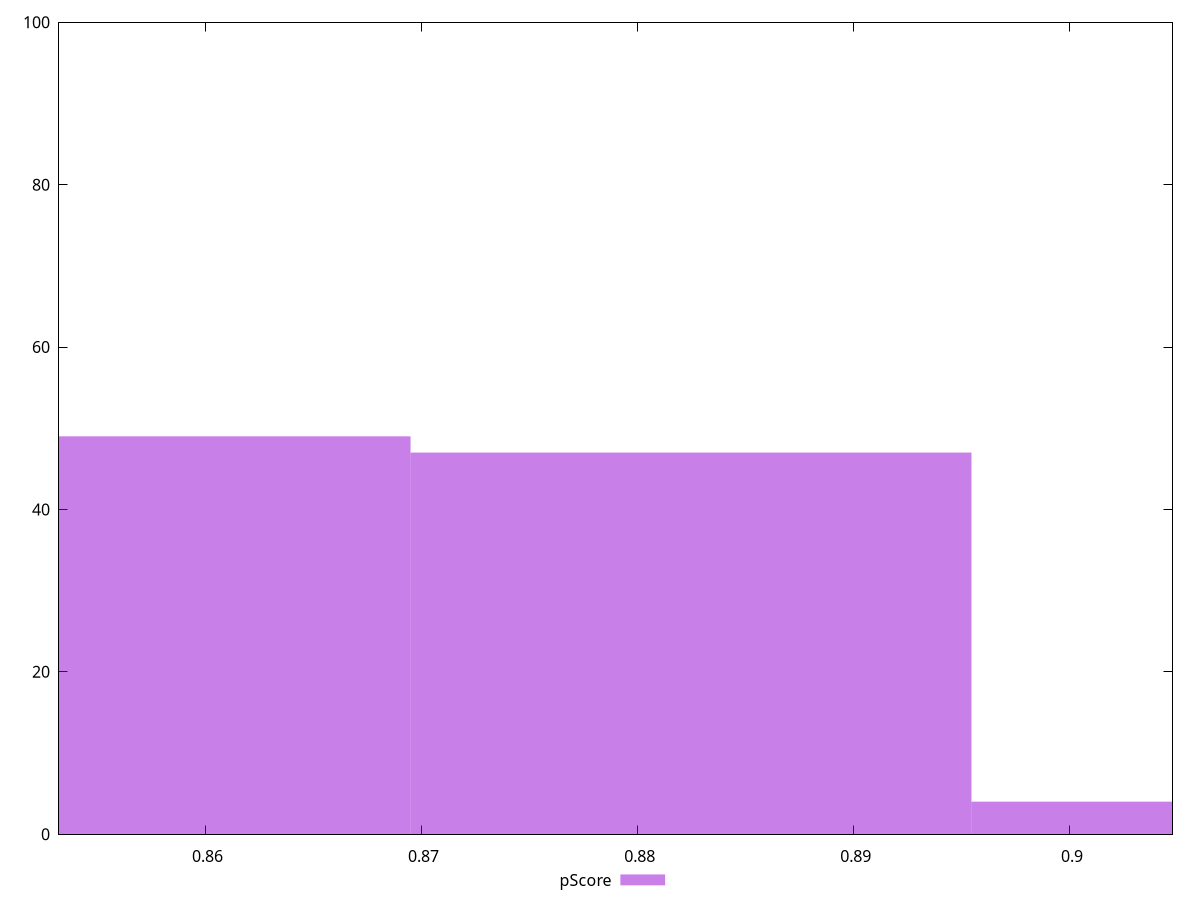 reset

$pScore <<EOF
0.8824671143181594 47
0.8565121991911546 49
0.908422029445164 4
EOF

set key outside below
set boxwidth 0.025954915127004687
set xrange [0.8532231030743354:0.9047461399243133]
set yrange [0:100]
set trange [0:100]
set style fill transparent solid 0.5 noborder
set terminal svg size 640, 490 enhanced background rgb 'white'
set output "report_00025_2021-02-22T21:38:55.199Z/first-meaningful-paint/samples/pages+cached+noadtech+nomedia/pScore/histogram.svg"

plot $pScore title "pScore" with boxes

reset
